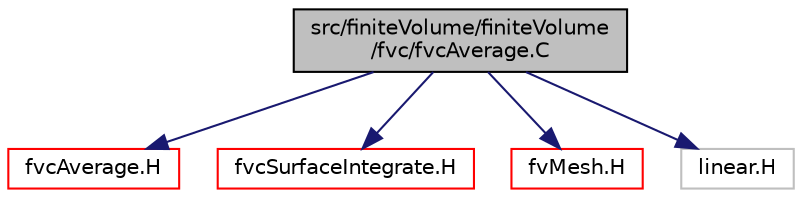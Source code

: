 digraph "src/finiteVolume/finiteVolume/fvc/fvcAverage.C"
{
  bgcolor="transparent";
  edge [fontname="Helvetica",fontsize="10",labelfontname="Helvetica",labelfontsize="10"];
  node [fontname="Helvetica",fontsize="10",shape=record];
  Node0 [label="src/finiteVolume/finiteVolume\l/fvc/fvcAverage.C",height=0.2,width=0.4,color="black", fillcolor="grey75", style="filled", fontcolor="black"];
  Node0 -> Node1 [color="midnightblue",fontsize="10",style="solid",fontname="Helvetica"];
  Node1 [label="fvcAverage.H",height=0.2,width=0.4,color="red",URL="$a03098.html",tooltip="Area-weighted average a surfaceField creating a volField. "];
  Node0 -> Node75 [color="midnightblue",fontsize="10",style="solid",fontname="Helvetica"];
  Node75 [label="fvcSurfaceIntegrate.H",height=0.2,width=0.4,color="red",URL="$a03215.html",tooltip="Surface integrate surfaceField creating a volField. Surface sum a surfaceField creating a volField..."];
  Node0 -> Node77 [color="midnightblue",fontsize="10",style="solid",fontname="Helvetica"];
  Node77 [label="fvMesh.H",height=0.2,width=0.4,color="red",URL="$a03719.html"];
  Node0 -> Node285 [color="midnightblue",fontsize="10",style="solid",fontname="Helvetica"];
  Node285 [label="linear.H",height=0.2,width=0.4,color="grey75"];
}
